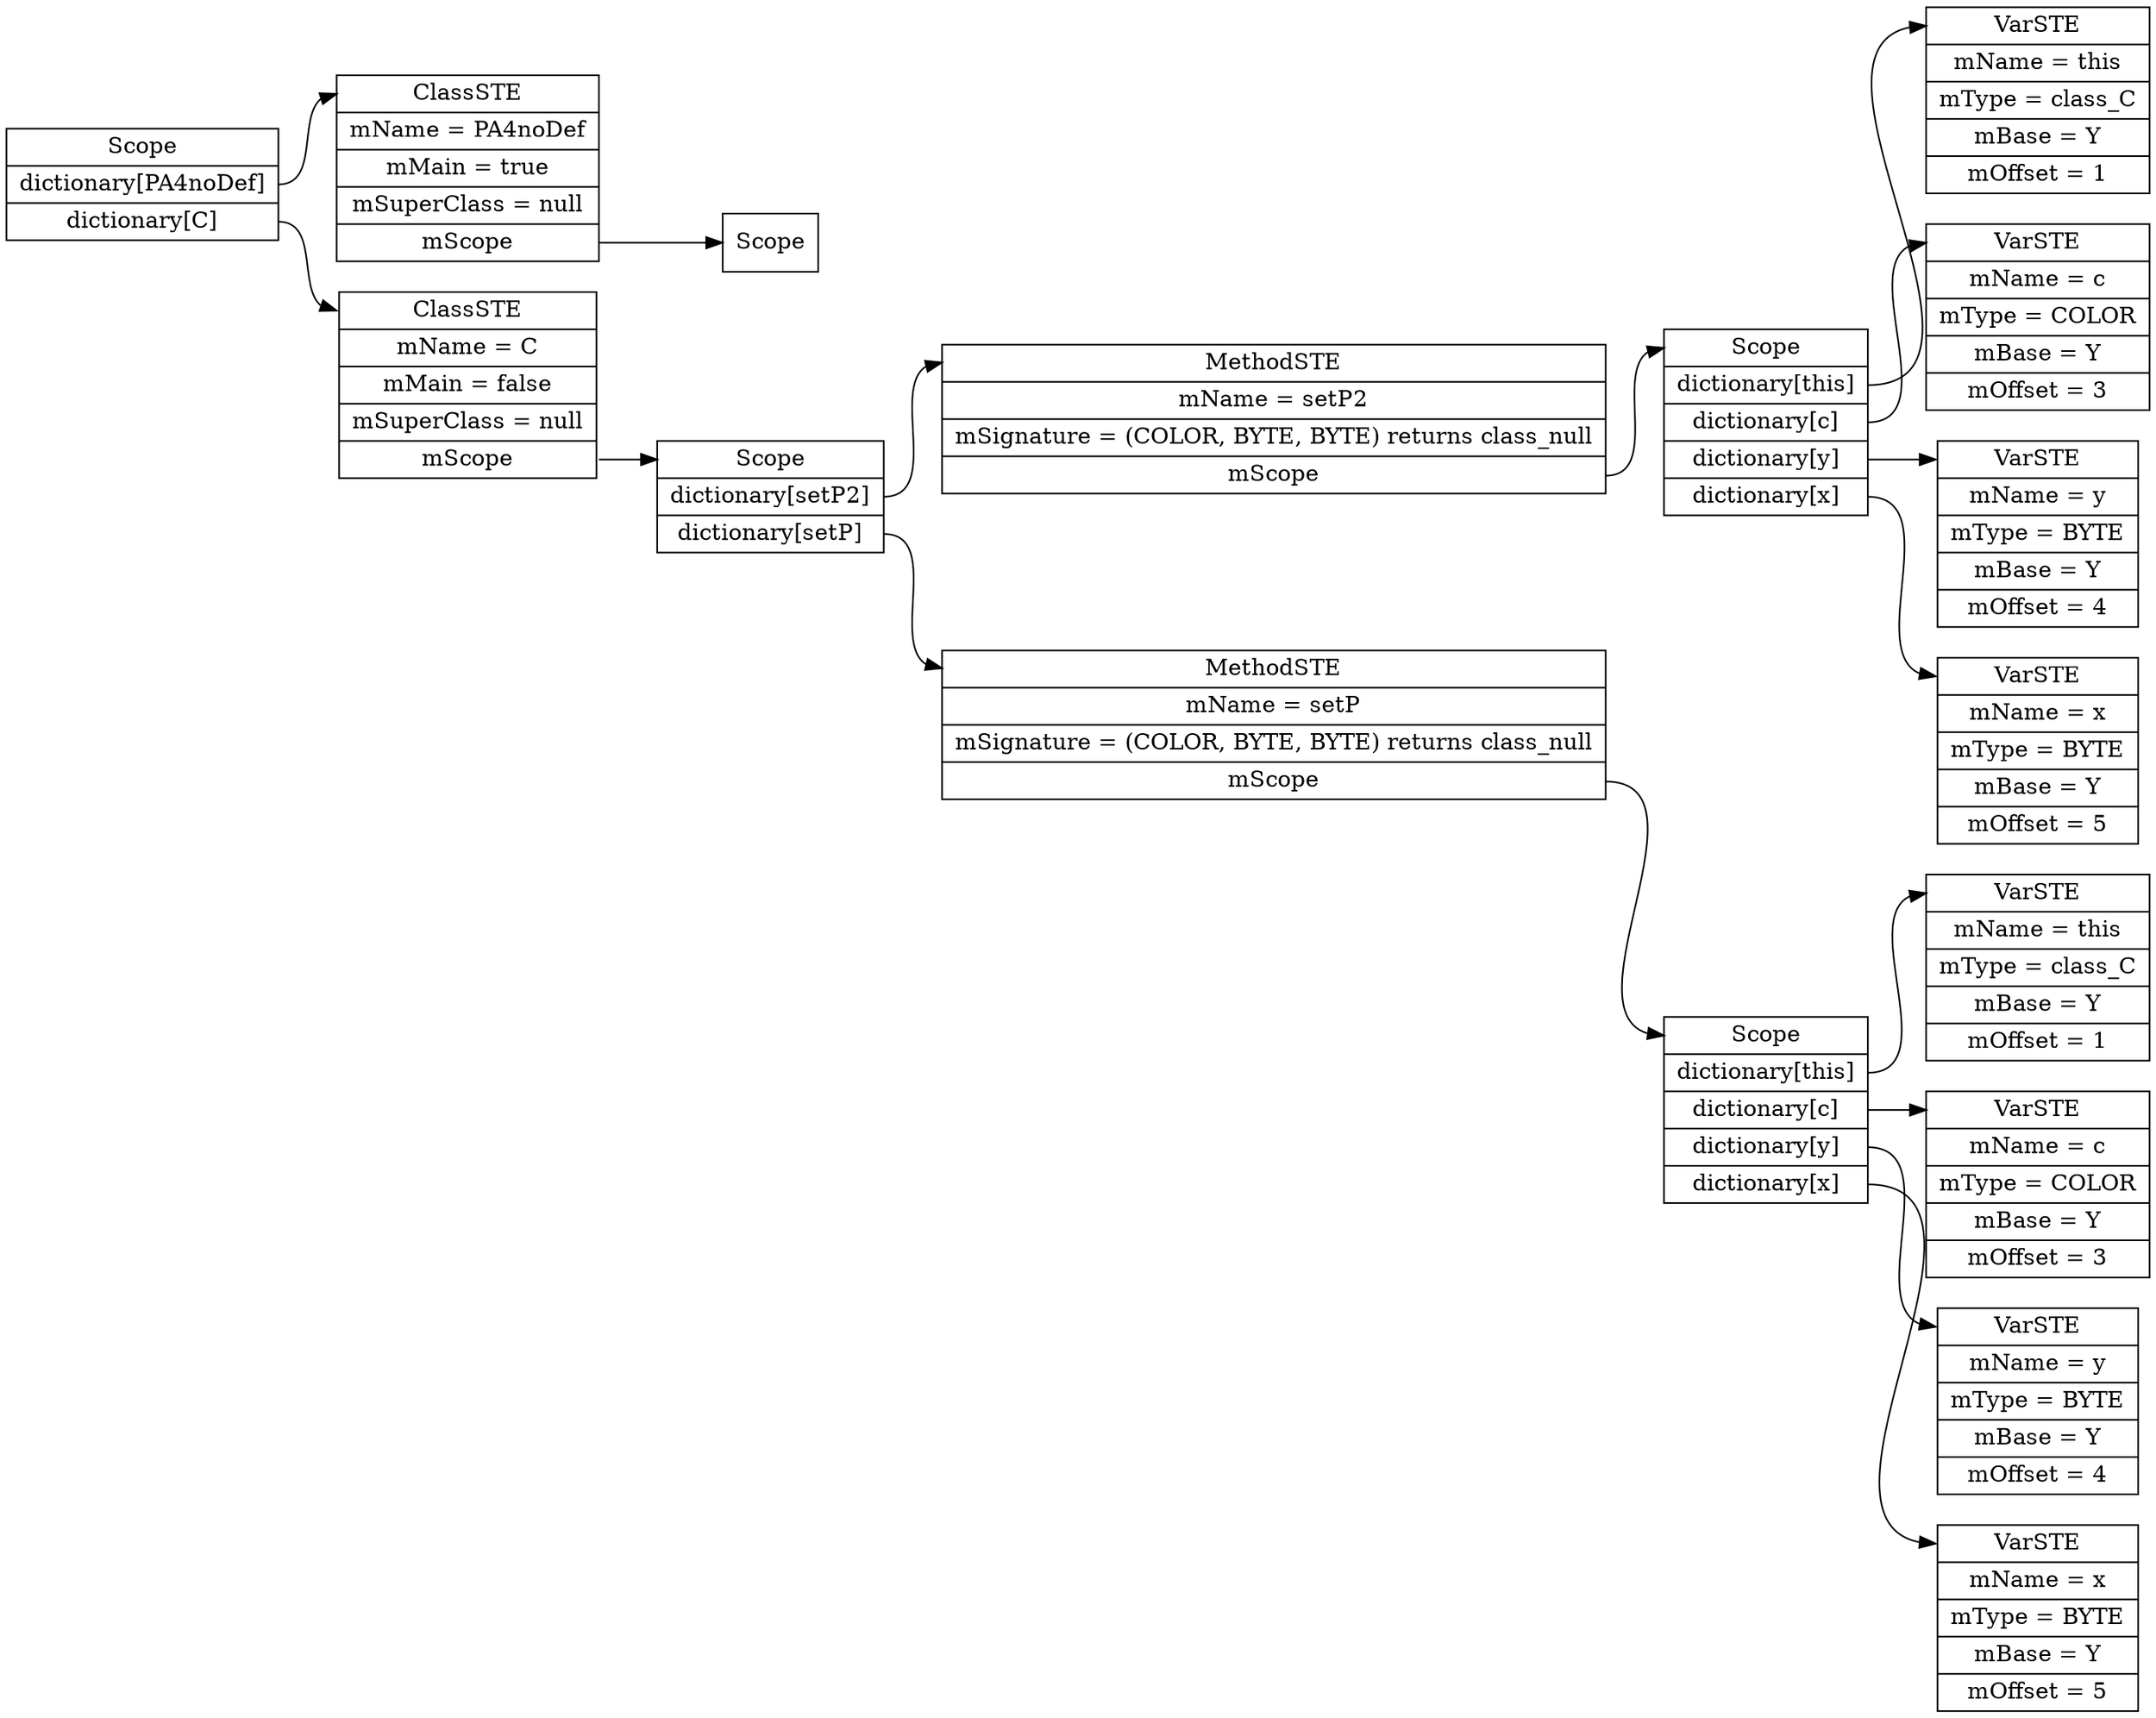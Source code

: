 digraph SymTable {
	graph [rankdir="LR"];
	node [shape=record];
	0 [label=" <f0> Scope | <f1> dictionary\[PA4noDef\] | <f2> dictionary\[C\] "];
	0:<f1> -> 1:<f0>;
	1 [label=" <f0> ClassSTE | <f1> mName = PA4noDef| <f2> mMain = true| <f3> mSuperClass = null| <f4> mScope "];
	1:<f4> -> 2:<f0>;
	2 [label=" <f0> Scope "];
	0:<f2> -> 3:<f0>;
	3 [label=" <f0> ClassSTE | <f1> mName = C| <f2> mMain = false| <f3> mSuperClass = null| <f4> mScope "];
	3:<f4> -> 4:<f0>;
	4 [label=" <f0> Scope | <f1> dictionary\[setP2\] | <f2> dictionary\[setP\] "];
	4:<f1> -> 5:<f0>;
	5 [label=" <f0> MethodSTE | <f1> mName = setP2| <f2> mSignature = (COLOR, BYTE, BYTE) returns class_null| <f3> mScope "];
	5:<f3> -> 6:<f0>;
	6 [label=" <f0> Scope | <f1> dictionary\[this\] | <f2> dictionary\[c\] | <f3> dictionary\[y\] | <f4> dictionary\[x\] "];
	6:<f1> -> 7:<f0>;
	7 [label=" <f0> VarSTE | <f1> mName = this| <f2> mType = class_C| <f3> mBase = Y| <f4> mOffset = 1"];
	6:<f2> -> 8:<f0>;
	8 [label=" <f0> VarSTE | <f1> mName = c| <f2> mType = COLOR| <f3> mBase = Y| <f4> mOffset = 3"];
	6:<f3> -> 9:<f0>;
	9 [label=" <f0> VarSTE | <f1> mName = y| <f2> mType = BYTE| <f3> mBase = Y| <f4> mOffset = 4"];
	6:<f4> -> 10:<f0>;
	10 [label=" <f0> VarSTE | <f1> mName = x| <f2> mType = BYTE| <f3> mBase = Y| <f4> mOffset = 5"];
	4:<f2> -> 11:<f0>;
	11 [label=" <f0> MethodSTE | <f1> mName = setP| <f2> mSignature = (COLOR, BYTE, BYTE) returns class_null| <f3> mScope "];
	11:<f3> -> 12:<f0>;
	12 [label=" <f0> Scope | <f1> dictionary\[this\] | <f2> dictionary\[c\] | <f3> dictionary\[y\] | <f4> dictionary\[x\] "];
	12:<f1> -> 13:<f0>;
	13 [label=" <f0> VarSTE | <f1> mName = this| <f2> mType = class_C| <f3> mBase = Y| <f4> mOffset = 1"];
	12:<f2> -> 14:<f0>;
	14 [label=" <f0> VarSTE | <f1> mName = c| <f2> mType = COLOR| <f3> mBase = Y| <f4> mOffset = 3"];
	12:<f3> -> 15:<f0>;
	15 [label=" <f0> VarSTE | <f1> mName = y| <f2> mType = BYTE| <f3> mBase = Y| <f4> mOffset = 4"];
	12:<f4> -> 16:<f0>;
	16 [label=" <f0> VarSTE | <f1> mName = x| <f2> mType = BYTE| <f3> mBase = Y| <f4> mOffset = 5"];
}
